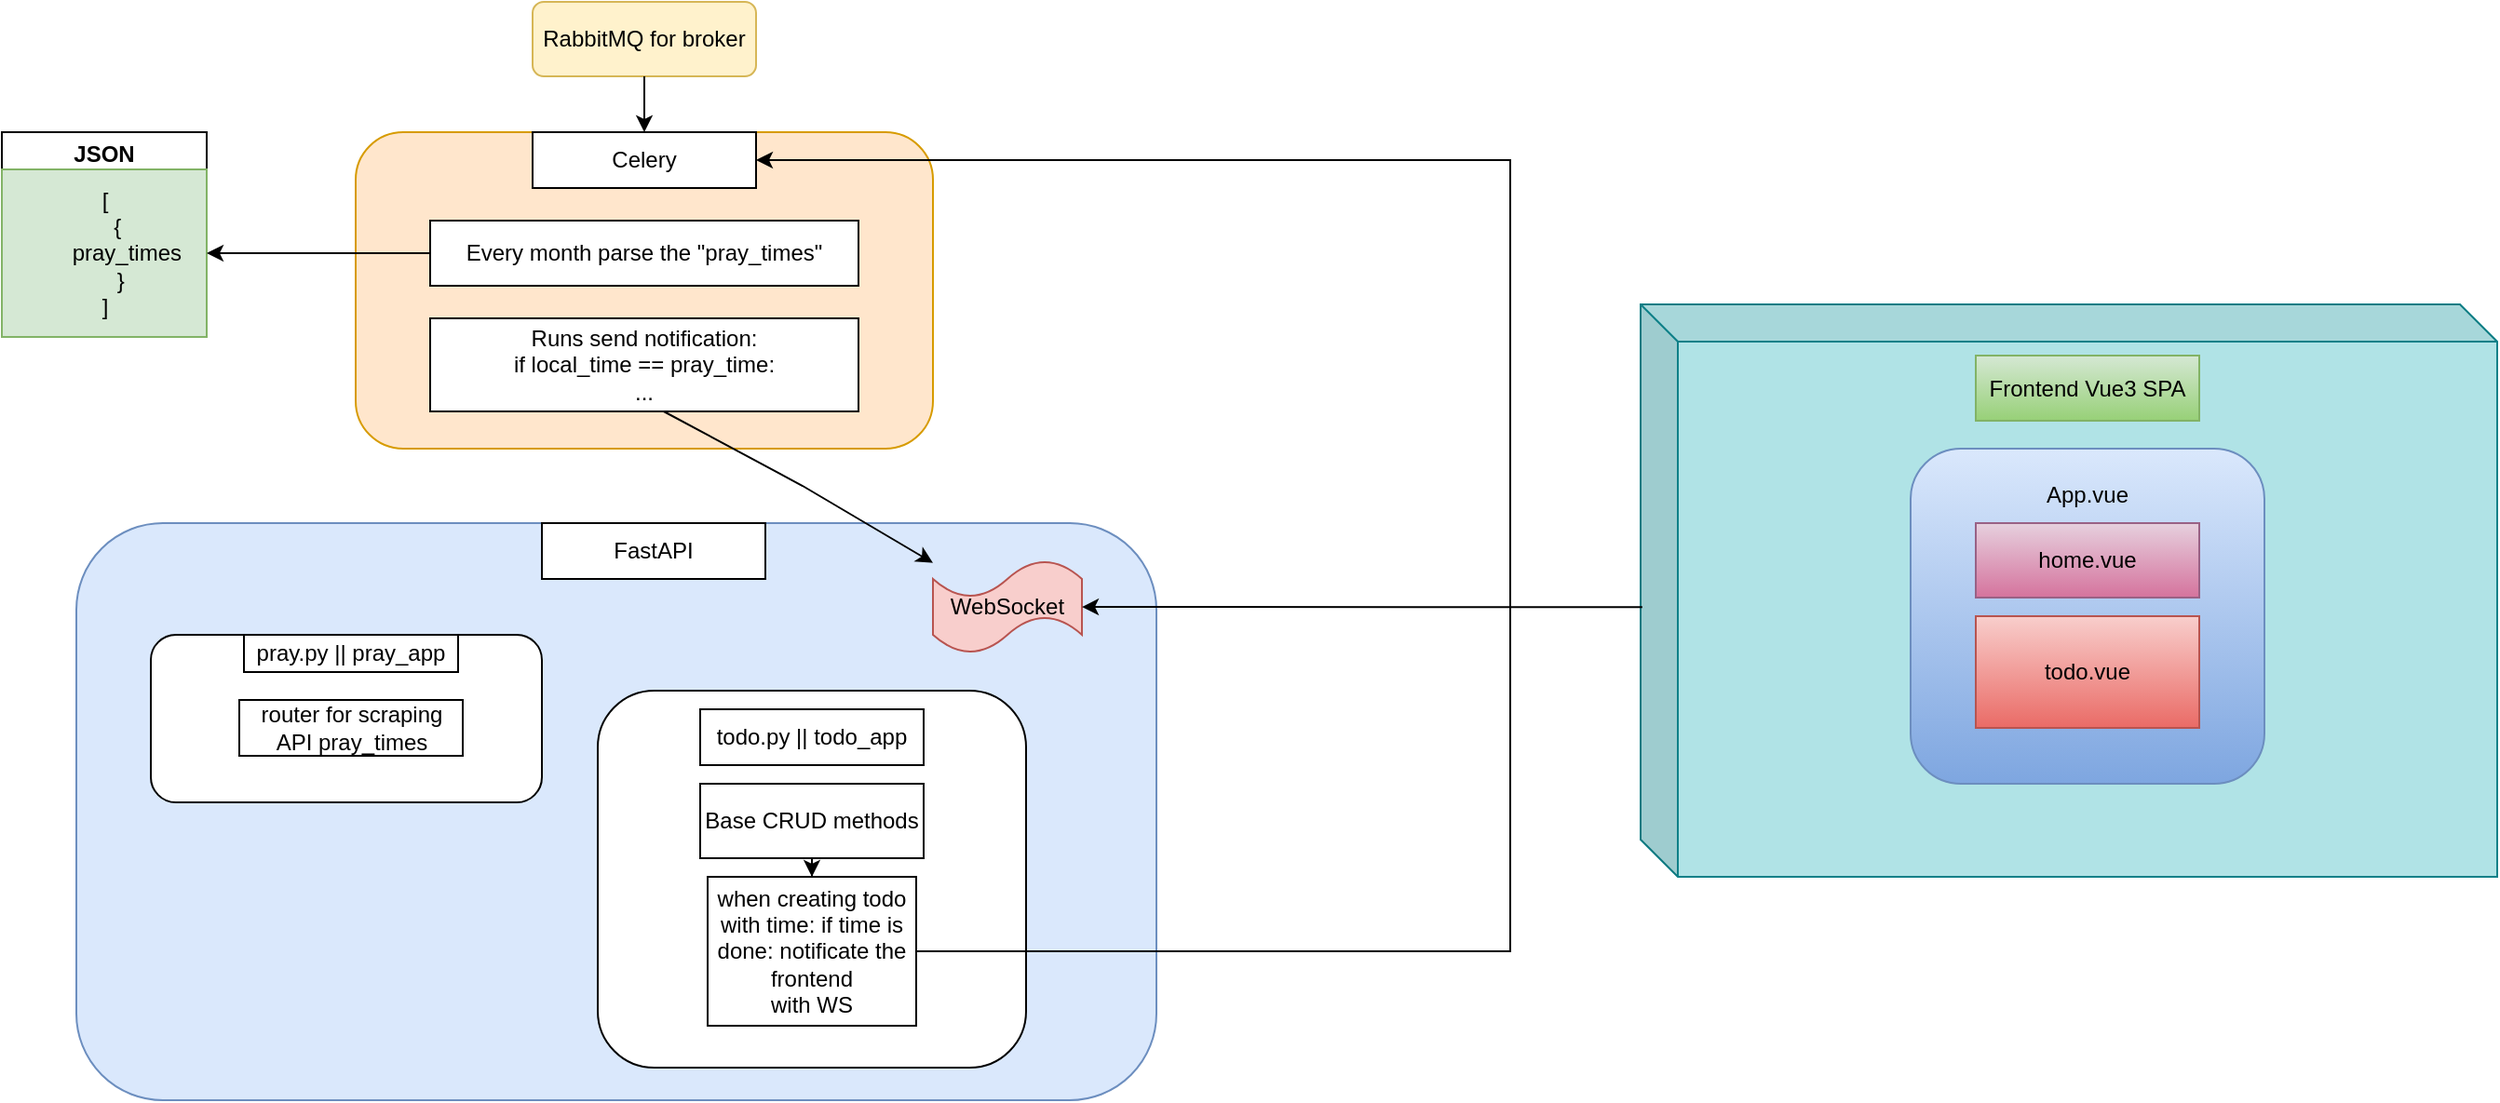 <mxfile version="24.7.8">
  <diagram id="C5RBs43oDa-KdzZeNtuy" name="Page-1">
    <mxGraphModel dx="1434" dy="794" grid="1" gridSize="10" guides="1" tooltips="1" connect="1" arrows="1" fold="1" page="1" pageScale="1" pageWidth="827" pageHeight="1169" math="0" shadow="0">
      <root>
        <mxCell id="WIyWlLk6GJQsqaUBKTNV-0" />
        <mxCell id="WIyWlLk6GJQsqaUBKTNV-1" parent="WIyWlLk6GJQsqaUBKTNV-0" />
        <mxCell id="8Ak1ZYgC2NYPiWGYwasn-8" value="JSON" style="swimlane;whiteSpace=wrap;html=1;" parent="WIyWlLk6GJQsqaUBKTNV-1" vertex="1">
          <mxGeometry x="10" y="70" width="110" height="110" as="geometry" />
        </mxCell>
        <mxCell id="8Ak1ZYgC2NYPiWGYwasn-9" value="[&lt;div&gt;&amp;nbsp; &amp;nbsp; {&lt;/div&gt;&lt;div&gt;&amp;nbsp; &amp;nbsp; &amp;nbsp; &amp;nbsp; pray_times&amp;nbsp;&lt;/div&gt;&lt;div&gt;&amp;nbsp; &amp;nbsp; &amp;nbsp;}&lt;/div&gt;&lt;div&gt;]&lt;/div&gt;" style="text;html=1;align=center;verticalAlign=middle;resizable=0;points=[];autosize=1;strokeColor=#82b366;fillColor=#d5e8d4;" parent="8Ak1ZYgC2NYPiWGYwasn-8" vertex="1">
          <mxGeometry y="20" width="110" height="90" as="geometry" />
        </mxCell>
        <mxCell id="8Ak1ZYgC2NYPiWGYwasn-10" value="" style="rounded=1;whiteSpace=wrap;html=1;fillColor=#ffe6cc;strokeColor=#d79b00;" parent="WIyWlLk6GJQsqaUBKTNV-1" vertex="1">
          <mxGeometry x="200" y="70" width="310" height="170" as="geometry" />
        </mxCell>
        <mxCell id="8Ak1ZYgC2NYPiWGYwasn-11" value="Celery" style="rounded=0;whiteSpace=wrap;html=1;" parent="WIyWlLk6GJQsqaUBKTNV-1" vertex="1">
          <mxGeometry x="295" y="70" width="120" height="30" as="geometry" />
        </mxCell>
        <mxCell id="8Ak1ZYgC2NYPiWGYwasn-16" value="" style="edgeStyle=orthogonalEdgeStyle;rounded=0;orthogonalLoop=1;jettySize=auto;html=1;" parent="WIyWlLk6GJQsqaUBKTNV-1" source="8Ak1ZYgC2NYPiWGYwasn-12" target="8Ak1ZYgC2NYPiWGYwasn-9" edge="1">
          <mxGeometry relative="1" as="geometry" />
        </mxCell>
        <mxCell id="8Ak1ZYgC2NYPiWGYwasn-12" value="Every month parse the &quot;pray_times&quot;" style="rounded=0;whiteSpace=wrap;html=1;" parent="WIyWlLk6GJQsqaUBKTNV-1" vertex="1">
          <mxGeometry x="240" y="117.5" width="230" height="35" as="geometry" />
        </mxCell>
        <mxCell id="8Ak1ZYgC2NYPiWGYwasn-15" value="Runs send notification:&lt;br&gt;if local_time == pray_time:&lt;div&gt;...&lt;/div&gt;" style="rounded=0;whiteSpace=wrap;html=1;" parent="WIyWlLk6GJQsqaUBKTNV-1" vertex="1">
          <mxGeometry x="240" y="170" width="230" height="50" as="geometry" />
        </mxCell>
        <mxCell id="8Ak1ZYgC2NYPiWGYwasn-17" value="RabbitMQ for broker" style="rounded=1;whiteSpace=wrap;html=1;fillColor=#fff2cc;strokeColor=#d6b656;" parent="WIyWlLk6GJQsqaUBKTNV-1" vertex="1">
          <mxGeometry x="295" width="120" height="40" as="geometry" />
        </mxCell>
        <mxCell id="8Ak1ZYgC2NYPiWGYwasn-19" value="" style="endArrow=classic;html=1;rounded=0;" parent="WIyWlLk6GJQsqaUBKTNV-1" source="8Ak1ZYgC2NYPiWGYwasn-17" target="8Ak1ZYgC2NYPiWGYwasn-11" edge="1">
          <mxGeometry width="50" height="50" relative="1" as="geometry">
            <mxPoint x="230" y="160" as="sourcePoint" />
            <mxPoint x="280" y="110" as="targetPoint" />
          </mxGeometry>
        </mxCell>
        <mxCell id="8Ak1ZYgC2NYPiWGYwasn-20" value="" style="rounded=1;whiteSpace=wrap;html=1;fillColor=#dae8fc;strokeColor=#6c8ebf;" parent="WIyWlLk6GJQsqaUBKTNV-1" vertex="1">
          <mxGeometry x="50" y="280" width="580" height="310" as="geometry" />
        </mxCell>
        <mxCell id="8Ak1ZYgC2NYPiWGYwasn-22" value="WebSocket" style="shape=tape;whiteSpace=wrap;html=1;fillColor=#f8cecc;strokeColor=#b85450;" parent="WIyWlLk6GJQsqaUBKTNV-1" vertex="1">
          <mxGeometry x="510" y="300" width="80" height="50" as="geometry" />
        </mxCell>
        <mxCell id="8Ak1ZYgC2NYPiWGYwasn-23" value="" style="shape=cube;whiteSpace=wrap;html=1;boundedLbl=1;backgroundOutline=1;darkOpacity=0.05;darkOpacity2=0.1;fillColor=#b0e3e6;strokeColor=#0e8088;" parent="WIyWlLk6GJQsqaUBKTNV-1" vertex="1">
          <mxGeometry x="890" y="162.5" width="460" height="307.5" as="geometry" />
        </mxCell>
        <mxCell id="8Ak1ZYgC2NYPiWGYwasn-24" value="" style="endArrow=classic;html=1;rounded=0;exitX=0.002;exitY=0.529;exitDx=0;exitDy=0;exitPerimeter=0;" parent="WIyWlLk6GJQsqaUBKTNV-1" source="8Ak1ZYgC2NYPiWGYwasn-23" target="8Ak1ZYgC2NYPiWGYwasn-22" edge="1">
          <mxGeometry width="50" height="50" relative="1" as="geometry">
            <mxPoint x="440" y="400" as="sourcePoint" />
            <mxPoint x="490" y="350" as="targetPoint" />
          </mxGeometry>
        </mxCell>
        <mxCell id="8Ak1ZYgC2NYPiWGYwasn-25" value="" style="endArrow=classic;html=1;rounded=0;exitX=0.522;exitY=1;exitDx=0;exitDy=0;exitPerimeter=0;" parent="WIyWlLk6GJQsqaUBKTNV-1" target="8Ak1ZYgC2NYPiWGYwasn-22" edge="1">
          <mxGeometry width="50" height="50" relative="1" as="geometry">
            <mxPoint x="365.42" y="220" as="sourcePoint" />
            <mxPoint x="470.0" y="337.35" as="targetPoint" />
            <Array as="points">
              <mxPoint x="440" y="260" />
            </Array>
          </mxGeometry>
        </mxCell>
        <mxCell id="8Ak1ZYgC2NYPiWGYwasn-27" value="" style="rounded=1;whiteSpace=wrap;html=1;" parent="WIyWlLk6GJQsqaUBKTNV-1" vertex="1">
          <mxGeometry x="90" y="340" width="210" height="90" as="geometry" />
        </mxCell>
        <mxCell id="8Ak1ZYgC2NYPiWGYwasn-26" value="router for scraping API pray_times" style="rounded=0;whiteSpace=wrap;html=1;" parent="WIyWlLk6GJQsqaUBKTNV-1" vertex="1">
          <mxGeometry x="137.5" y="375" width="120" height="30" as="geometry" />
        </mxCell>
        <mxCell id="8Ak1ZYgC2NYPiWGYwasn-28" value="pray.py || pray_app" style="rounded=0;whiteSpace=wrap;html=1;" parent="WIyWlLk6GJQsqaUBKTNV-1" vertex="1">
          <mxGeometry x="140" y="340" width="115" height="20" as="geometry" />
        </mxCell>
        <mxCell id="8Ak1ZYgC2NYPiWGYwasn-21" value="FastAPI" style="rounded=0;whiteSpace=wrap;html=1;" parent="WIyWlLk6GJQsqaUBKTNV-1" vertex="1">
          <mxGeometry x="300" y="280" width="120" height="30" as="geometry" />
        </mxCell>
        <mxCell id="8Ak1ZYgC2NYPiWGYwasn-29" value="" style="rounded=1;whiteSpace=wrap;html=1;" parent="WIyWlLk6GJQsqaUBKTNV-1" vertex="1">
          <mxGeometry x="330" y="370" width="230" height="202.5" as="geometry" />
        </mxCell>
        <mxCell id="8Ak1ZYgC2NYPiWGYwasn-30" value="todo.py || todo_app" style="rounded=0;whiteSpace=wrap;html=1;" parent="WIyWlLk6GJQsqaUBKTNV-1" vertex="1">
          <mxGeometry x="385" y="380" width="120" height="30" as="geometry" />
        </mxCell>
        <mxCell id="8Ak1ZYgC2NYPiWGYwasn-40" value="" style="edgeStyle=orthogonalEdgeStyle;rounded=0;orthogonalLoop=1;jettySize=auto;html=1;" parent="WIyWlLk6GJQsqaUBKTNV-1" source="8Ak1ZYgC2NYPiWGYwasn-31" target="8Ak1ZYgC2NYPiWGYwasn-32" edge="1">
          <mxGeometry relative="1" as="geometry" />
        </mxCell>
        <mxCell id="8Ak1ZYgC2NYPiWGYwasn-31" value="Base CRUD methods" style="rounded=0;whiteSpace=wrap;html=1;" parent="WIyWlLk6GJQsqaUBKTNV-1" vertex="1">
          <mxGeometry x="385" y="420" width="120" height="40" as="geometry" />
        </mxCell>
        <mxCell id="8Ak1ZYgC2NYPiWGYwasn-32" value="when creating todo with time: if time is done: notificate the frontend&lt;div&gt;with WS&lt;/div&gt;" style="rounded=0;whiteSpace=wrap;html=1;" parent="WIyWlLk6GJQsqaUBKTNV-1" vertex="1">
          <mxGeometry x="389" y="470" width="112" height="80" as="geometry" />
        </mxCell>
        <mxCell id="8Ak1ZYgC2NYPiWGYwasn-33" value="" style="endArrow=classic;html=1;rounded=0;exitX=1;exitY=0.5;exitDx=0;exitDy=0;" parent="WIyWlLk6GJQsqaUBKTNV-1" source="8Ak1ZYgC2NYPiWGYwasn-32" target="8Ak1ZYgC2NYPiWGYwasn-11" edge="1">
          <mxGeometry width="50" height="50" relative="1" as="geometry">
            <mxPoint x="400" y="440" as="sourcePoint" />
            <mxPoint x="450" y="390" as="targetPoint" />
            <Array as="points">
              <mxPoint x="820" y="510" />
              <mxPoint x="820" y="85" />
            </Array>
          </mxGeometry>
        </mxCell>
        <mxCell id="8Ak1ZYgC2NYPiWGYwasn-34" value="Frontend Vue3 SPA" style="rounded=0;whiteSpace=wrap;html=1;fillColor=#d5e8d4;strokeColor=#82b366;gradientColor=#97d077;" parent="WIyWlLk6GJQsqaUBKTNV-1" vertex="1">
          <mxGeometry x="1070" y="190" width="120" height="35" as="geometry" />
        </mxCell>
        <mxCell id="8Ak1ZYgC2NYPiWGYwasn-37" value="" style="rounded=1;whiteSpace=wrap;html=1;fillColor=#dae8fc;gradientColor=#7ea6e0;strokeColor=#6c8ebf;" parent="WIyWlLk6GJQsqaUBKTNV-1" vertex="1">
          <mxGeometry x="1035" y="240" width="190" height="180" as="geometry" />
        </mxCell>
        <mxCell id="8Ak1ZYgC2NYPiWGYwasn-35" value="home.vue" style="rounded=0;whiteSpace=wrap;html=1;fillColor=#e6d0de;gradientColor=#d5739d;strokeColor=#996185;" parent="WIyWlLk6GJQsqaUBKTNV-1" vertex="1">
          <mxGeometry x="1070" y="280" width="120" height="40" as="geometry" />
        </mxCell>
        <mxCell id="8Ak1ZYgC2NYPiWGYwasn-36" value="todo.vue" style="rounded=0;whiteSpace=wrap;html=1;fillColor=#f8cecc;gradientColor=#ea6b66;strokeColor=#b85450;" parent="WIyWlLk6GJQsqaUBKTNV-1" vertex="1">
          <mxGeometry x="1070" y="330" width="120" height="60" as="geometry" />
        </mxCell>
        <mxCell id="8Ak1ZYgC2NYPiWGYwasn-39" value="App.vue" style="text;html=1;align=center;verticalAlign=middle;whiteSpace=wrap;rounded=0;" parent="WIyWlLk6GJQsqaUBKTNV-1" vertex="1">
          <mxGeometry x="1100" y="250" width="60" height="30" as="geometry" />
        </mxCell>
      </root>
    </mxGraphModel>
  </diagram>
</mxfile>
